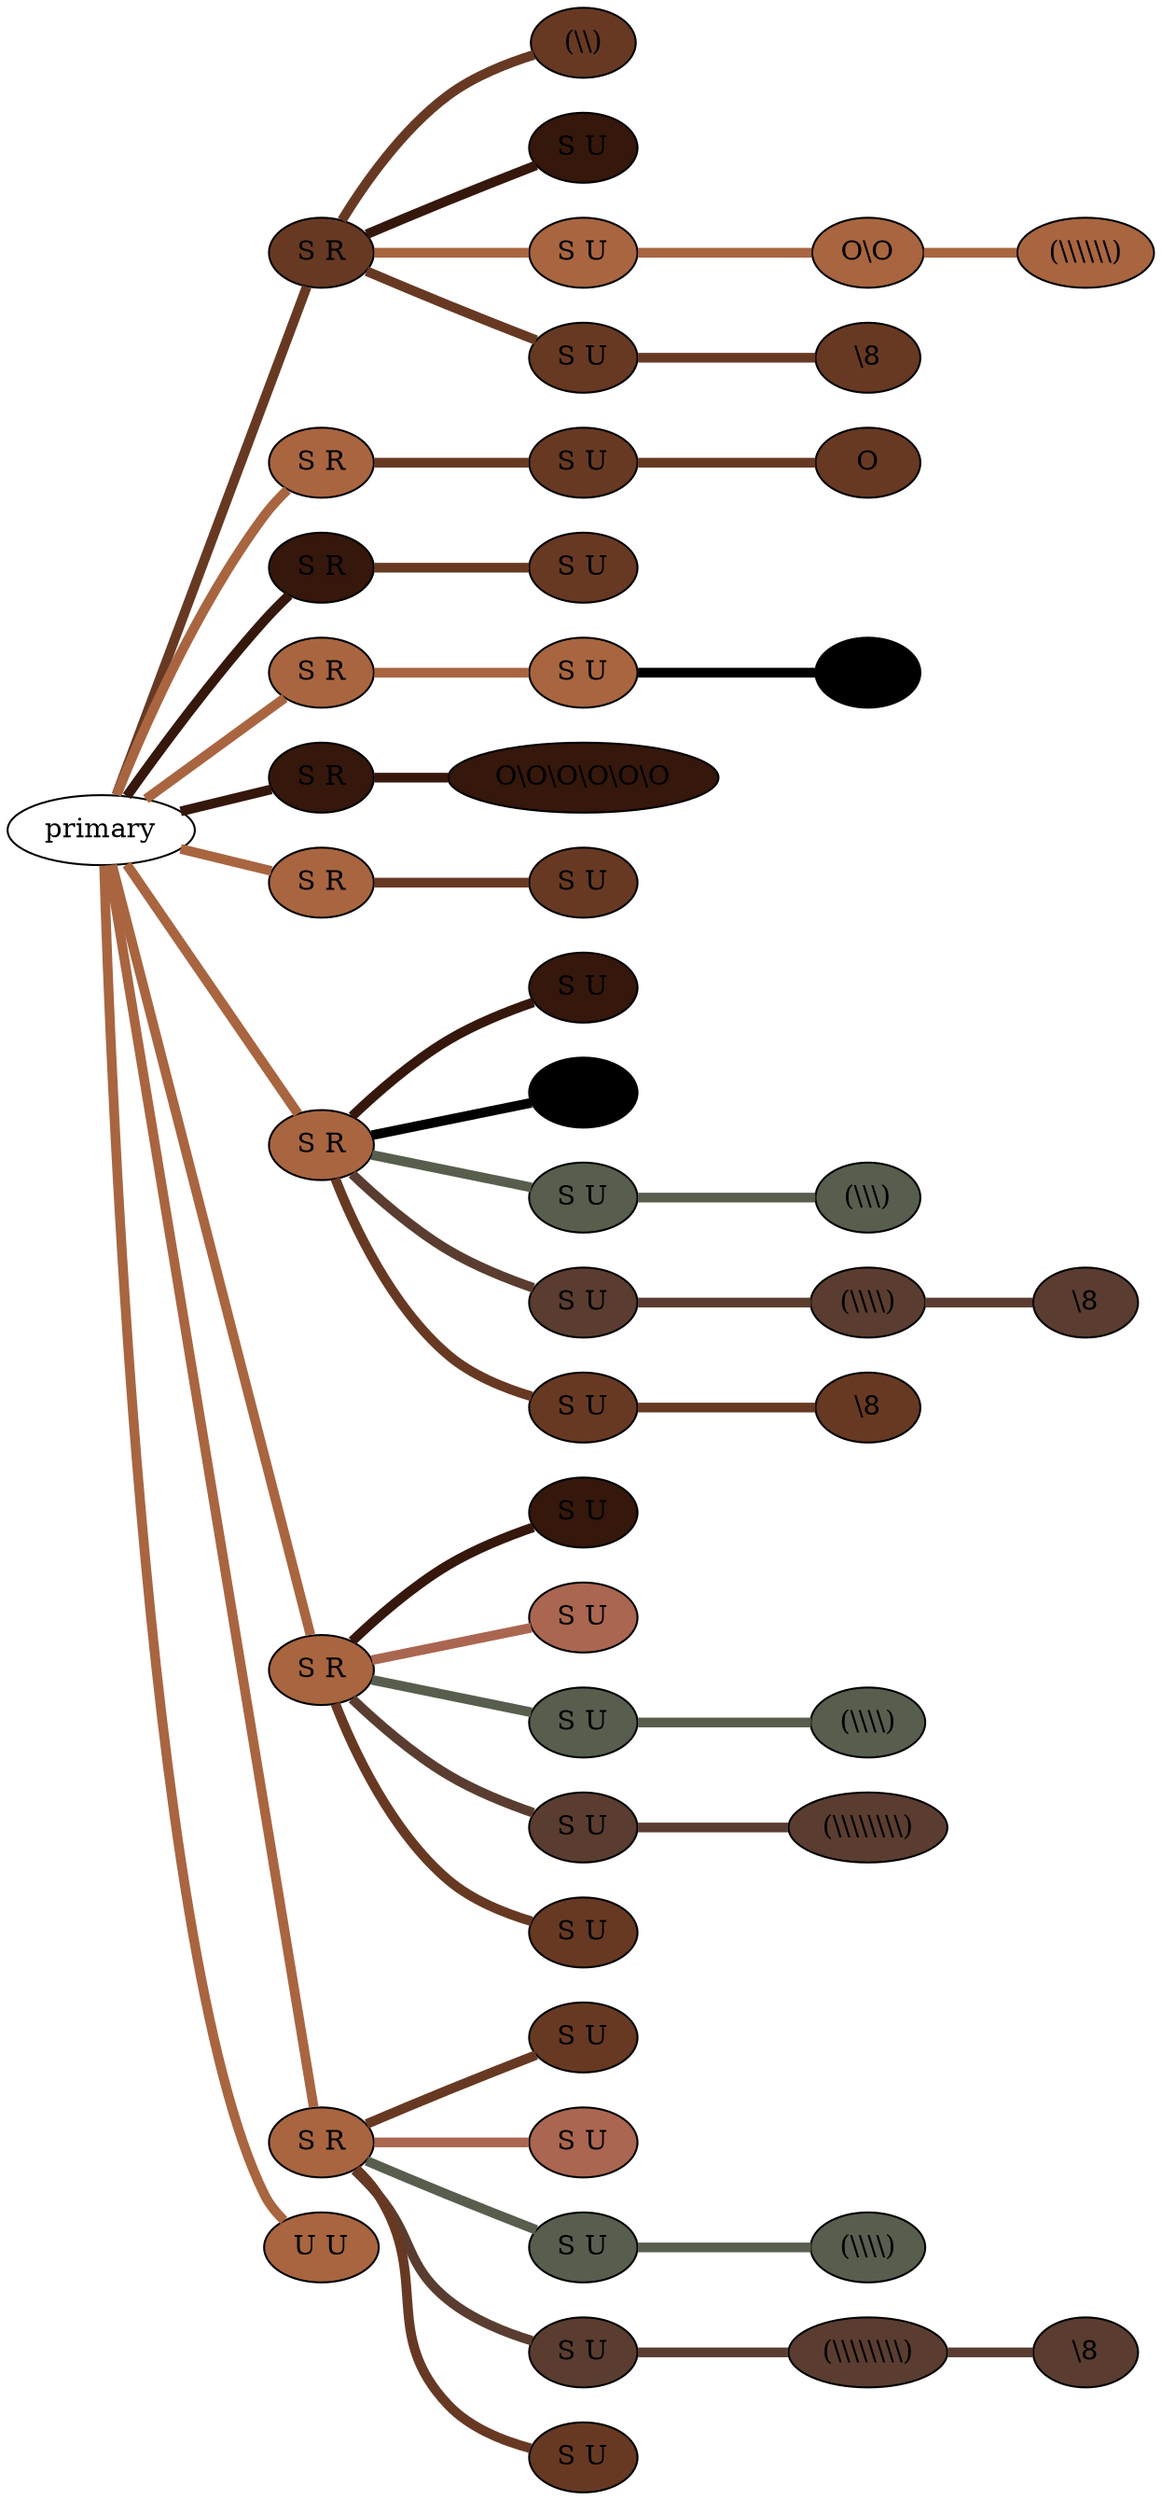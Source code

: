graph {
 graph [rankdir=LR]
"1" [qtype="pendant_node", pendant_colors="#673923", pendant_ply="S", pendant_attach="R", pendant_length="32", label="S R", style=filled, fillcolor="#673923"]
"primary" -- "1" [qtype="pendant_link",penwidth=5,color="#673923"]
"1:0" [qtype="knot_node", knot_value="2", knot_type="L", knot_position="14.5", knot_spin="Z", label="(\\\\)", style=filled, fillcolor="#673923"]
"1" -- "1:0" [qtype="knot_link",penwidth=5,color="#673923"]
"1s1" [qtype="pendant_node", pendant_colors="#35170C,#000000", pendant_ply="S", pendant_attach="U", pendant_length="8", label="S U", style=filled, fillcolor="#35170C"]
"1" -- "1s1" [qtype="pendant_link",penwidth=5,color="#35170C"]
"1s2" [qtype="pendant_node", pendant_colors="#A86540", pendant_ply="S", pendant_attach="U", pendant_length="25", label="S U", style=filled, fillcolor="#A86540"]
"1" -- "1s2" [qtype="pendant_link",penwidth=5,color="#A86540"]
"1s2:0" [qtype="knot_node", knot_value="2", knot_type="S", knot_position="6.0", knot_spin="Z", label="O\\O", style=filled, fillcolor="#A86540"]
"1s2" -- "1s2:0" [qtype="knot_link",penwidth=5,color="#A86540"]
"1s2:1" [qtype="knot_node", knot_value="6", knot_type="L", knot_position="12.5", knot_spin="Z", label="(\\\\\\\\\\\\)", style=filled, fillcolor="#A86540"]
"1s2:0" -- "1s2:1" [qtype="knot_link",penwidth=5,color="#A86540"]
"1s3" [qtype="pendant_node", pendant_colors="#673923", pendant_ply="S", pendant_attach="U", pendant_length="35", label="S U", style=filled, fillcolor="#673923"]
"1" -- "1s3" [qtype="pendant_link",penwidth=5,color="#673923"]
"1s3:0" [qtype="knot_node", knot_value="1", knot_type="E", knot_position="13.0", knot_spin="Z", label="\\8", style=filled, fillcolor="#673923"]
"1s3" -- "1s3:0" [qtype="knot_link",penwidth=5,color="#673923"]
"2" [qtype="pendant_node", pendant_colors="#A86540", pendant_ply="S", pendant_attach="R", pendant_length="31", label="S R", style=filled, fillcolor="#A86540"]
"primary" -- "2" [qtype="pendant_link",penwidth=5,color="#A86540"]
"2s1" [qtype="pendant_node", pendant_colors="#673923", pendant_ply="S", pendant_attach="U", pendant_length="17", label="S U", style=filled, fillcolor="#673923"]
"2" -- "2s1" [qtype="pendant_link",penwidth=5,color="#673923"]
"2s1:0" [qtype="knot_node", knot_value="1", knot_type="S", knot_position="7.5", knot_spin="Z", label="O", style=filled, fillcolor="#673923"]
"2s1" -- "2s1:0" [qtype="knot_link",penwidth=5,color="#673923"]
"3" [qtype="pendant_node", pendant_colors="#35170C", pendant_ply="S", pendant_attach="R", pendant_length="9", label="S R", style=filled, fillcolor="#35170C"]
"primary" -- "3" [qtype="pendant_link",penwidth=5,color="#35170C"]
"3s1" [qtype="pendant_node", pendant_colors="#673923,#A86540", pendant_ply="S", pendant_attach="U", pendant_length="35", label="S U", style=filled, fillcolor="#673923"]
"3" -- "3s1" [qtype="pendant_link",penwidth=5,color="#673923"]
"4" [qtype="pendant_node", pendant_colors="#A86540", pendant_ply="S", pendant_attach="R", pendant_length="35", label="S R", style=filled, fillcolor="#A86540"]
"primary" -- "4" [qtype="pendant_link",penwidth=5,color="#A86540"]
"4s1" [qtype="pendant_node", pendant_colors="#A86540", pendant_ply="S", pendant_attach="U", pendant_length="32", label="S U", style=filled, fillcolor="#A86540"]
"4" -- "4s1" [qtype="pendant_link",penwidth=5,color="#A86540"]
"4s1s1" [qtype="pendant_node", pendant_colors="#000000", pendant_ply="", pendant_attach="", pendant_length="", label=" ", style=filled, fillcolor="#000000"]
"4s1" -- "4s1s1" [qtype="pendant_link",penwidth=5,color="#000000"]
"5" [qtype="pendant_node", pendant_colors="#35170C,#A86540", pendant_ply="S", pendant_attach="R", pendant_length="22", label="S R", style=filled, fillcolor="#35170C"]
"primary" -- "5" [qtype="pendant_link",penwidth=5,color="#35170C"]
"5:0" [qtype="knot_node", knot_value="6", knot_type="S", knot_position="7.5", knot_spin="Z", label="O\\O\\O\\O\\O\\O", style=filled, fillcolor="#35170C"]
"5" -- "5:0" [qtype="knot_link",penwidth=5,color="#35170C"]
"6" [qtype="pendant_node", pendant_colors="#A86540", pendant_ply="S", pendant_attach="R", pendant_length="31", label="S R", style=filled, fillcolor="#A86540"]
"primary" -- "6" [qtype="pendant_link",penwidth=5,color="#A86540"]
"6s1" [qtype="pendant_node", pendant_colors="#673923", pendant_ply="S", pendant_attach="U", pendant_length="32", label="S U", style=filled, fillcolor="#673923"]
"6" -- "6s1" [qtype="pendant_link",penwidth=5,color="#673923"]
"7" [qtype="pendant_node", pendant_colors="#A86540", pendant_ply="S", pendant_attach="R", pendant_length="36", label="S R", style=filled, fillcolor="#A86540"]
"primary" -- "7" [qtype="pendant_link",penwidth=5,color="#A86540"]
"7s1" [qtype="pendant_node", pendant_colors="#35170C,#777777", pendant_ply="S", pendant_attach="U", pendant_length="37", label="S U", style=filled, fillcolor="#35170C"]
"7" -- "7s1" [qtype="pendant_link",penwidth=5,color="#35170C"]
"7s2" [qtype="pendant_node", pendant_colors="#000000", pendant_ply="S", pendant_attach="U", pendant_length="10", label="S U", style=filled, fillcolor="#000000"]
"7" -- "7s2" [qtype="pendant_link",penwidth=5,color="#000000"]
"7s3" [qtype="pendant_node", pendant_colors="#575E4E,#777777", pendant_ply="S", pendant_attach="U", pendant_length="27", label="S U", style=filled, fillcolor="#575E4E"]
"7" -- "7s3" [qtype="pendant_link",penwidth=5,color="#575E4E"]
"7s3:0" [qtype="knot_node", knot_value="3", knot_type="L", knot_position="12.5", knot_spin="Z", label="(\\\\\\)", style=filled, fillcolor="#575E4E"]
"7s3" -- "7s3:0" [qtype="knot_link",penwidth=5,color="#575E4E"]
"7s4" [qtype="pendant_node", pendant_colors="#5A3D30", pendant_ply="S", pendant_attach="U", pendant_length="29", label="S U", style=filled, fillcolor="#5A3D30"]
"7" -- "7s4" [qtype="pendant_link",penwidth=5,color="#5A3D30"]
"7s4:0" [qtype="knot_node", knot_value="4", knot_type="L", knot_position="11.0", knot_spin="Z", label="(\\\\\\\\)", style=filled, fillcolor="#5A3D30"]
"7s4" -- "7s4:0" [qtype="knot_link",penwidth=5,color="#5A3D30"]
"7s4:1" [qtype="knot_node", knot_value="1", knot_type="E", knot_position="11.0", knot_spin="Z", label="\\8", style=filled, fillcolor="#5A3D30"]
"7s4:0" -- "7s4:1" [qtype="knot_link",penwidth=5,color="#5A3D30"]
"7s5" [qtype="pendant_node", pendant_colors="#673923", pendant_ply="S", pendant_attach="U", pendant_length="33", label="S U", style=filled, fillcolor="#673923"]
"7" -- "7s5" [qtype="pendant_link",penwidth=5,color="#673923"]
"7s5:0" [qtype="knot_node", knot_value="1", knot_type="E", knot_position="10.0", knot_spin="Z", label="\\8", style=filled, fillcolor="#673923"]
"7s5" -- "7s5:0" [qtype="knot_link",penwidth=5,color="#673923"]
"8" [qtype="pendant_node", pendant_colors="#A86540", pendant_ply="S", pendant_attach="R", pendant_length="33", label="S R", style=filled, fillcolor="#A86540"]
"primary" -- "8" [qtype="pendant_link",penwidth=5,color="#A86540"]
"8s1" [qtype="pendant_node", pendant_colors="#35170C,#777777", pendant_ply="S", pendant_attach="U", pendant_length="31", label="S U", style=filled, fillcolor="#35170C"]
"8" -- "8s1" [qtype="pendant_link",penwidth=5,color="#35170C"]
"8s2" [qtype="pendant_node", pendant_colors="#AA6651", pendant_ply="S", pendant_attach="U", pendant_length="38", label="S U", style=filled, fillcolor="#AA6651"]
"8" -- "8s2" [qtype="pendant_link",penwidth=5,color="#AA6651"]
"8s3" [qtype="pendant_node", pendant_colors="#575E4E,#777777", pendant_ply="S", pendant_attach="U", pendant_length="26", label="S U", style=filled, fillcolor="#575E4E"]
"8" -- "8s3" [qtype="pendant_link",penwidth=5,color="#575E4E"]
"8s3:0" [qtype="knot_node", knot_value="4", knot_type="L", knot_position="11.5", knot_spin="Z", label="(\\\\\\\\)", style=filled, fillcolor="#575E4E"]
"8s3" -- "8s3:0" [qtype="knot_link",penwidth=5,color="#575E4E"]
"8s4" [qtype="pendant_node", pendant_colors="#5A3D30", pendant_ply="S", pendant_attach="U", pendant_length="27", label="S U", style=filled, fillcolor="#5A3D30"]
"8" -- "8s4" [qtype="pendant_link",penwidth=5,color="#5A3D30"]
"8s4:0" [qtype="knot_node", knot_value="8", knot_type="L", knot_position="11.0", knot_spin="Z", label="(\\\\\\\\\\\\\\\\)", style=filled, fillcolor="#5A3D30"]
"8s4" -- "8s4:0" [qtype="knot_link",penwidth=5,color="#5A3D30"]
"8s5" [qtype="pendant_node", pendant_colors="#673923", pendant_ply="S", pendant_attach="U", pendant_length="33", label="S U", style=filled, fillcolor="#673923"]
"8" -- "8s5" [qtype="pendant_link",penwidth=5,color="#673923"]
"9" [qtype="pendant_node", pendant_colors="#A86540", pendant_ply="S", pendant_attach="R", pendant_length="31", label="S R", style=filled, fillcolor="#A86540"]
"primary" -- "9" [qtype="pendant_link",penwidth=5,color="#A86540"]
"9s1" [qtype="pendant_node", pendant_colors="#673923,#777777", pendant_ply="S", pendant_attach="U", pendant_length="36", label="S U", style=filled, fillcolor="#673923"]
"9" -- "9s1" [qtype="pendant_link",penwidth=5,color="#673923"]
"9s2" [qtype="pendant_node", pendant_colors="#AA6651", pendant_ply="S", pendant_attach="U", pendant_length="31", label="S U", style=filled, fillcolor="#AA6651"]
"9" -- "9s2" [qtype="pendant_link",penwidth=5,color="#AA6651"]
"9s3" [qtype="pendant_node", pendant_colors="#575E4E,#777777", pendant_ply="S", pendant_attach="U", pendant_length="29", label="S U", style=filled, fillcolor="#575E4E"]
"9" -- "9s3" [qtype="pendant_link",penwidth=5,color="#575E4E"]
"9s3:0" [qtype="knot_node", knot_value="4", knot_type="L", knot_position="12.0", knot_spin="Z", label="(\\\\\\\\)", style=filled, fillcolor="#575E4E"]
"9s3" -- "9s3:0" [qtype="knot_link",penwidth=5,color="#575E4E"]
"9s4" [qtype="pendant_node", pendant_colors="#5A3D30", pendant_ply="S", pendant_attach="U", pendant_length="25", label="S U", style=filled, fillcolor="#5A3D30"]
"9" -- "9s4" [qtype="pendant_link",penwidth=5,color="#5A3D30"]
"9s4:0" [qtype="knot_node", knot_value="8", knot_type="L", knot_position="11.5", knot_spin="Z", label="(\\\\\\\\\\\\\\\\)", style=filled, fillcolor="#5A3D30"]
"9s4" -- "9s4:0" [qtype="knot_link",penwidth=5,color="#5A3D30"]
"9s4:1" [qtype="knot_node", knot_value="1", knot_type="E", knot_position="11.5", knot_spin="Z", label="\\8", style=filled, fillcolor="#5A3D30"]
"9s4:0" -- "9s4:1" [qtype="knot_link",penwidth=5,color="#5A3D30"]
"9s5" [qtype="pendant_node", pendant_colors="#673923", pendant_ply="S", pendant_attach="U", pendant_length="32", label="S U", style=filled, fillcolor="#673923"]
"9" -- "9s5" [qtype="pendant_link",penwidth=5,color="#673923"]
"10" [qtype="pendant_node", pendant_colors="#A86540", pendant_ply="U", pendant_attach="U", pendant_length="0", label="U U", style=filled, fillcolor="#A86540"]
"primary" -- "10" [qtype="pendant_link",penwidth=5,color="#A86540"]
}
